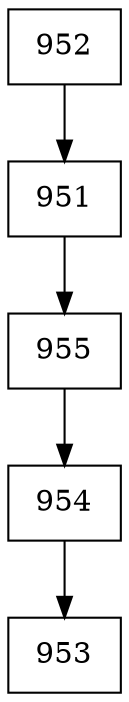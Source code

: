 digraph G {
  node [shape=record];
  node0 [label="{952}"];
  node0 -> node1;
  node1 [label="{951}"];
  node1 -> node2;
  node2 [label="{955}"];
  node2 -> node3;
  node3 [label="{954}"];
  node3 -> node4;
  node4 [label="{953}"];
}
